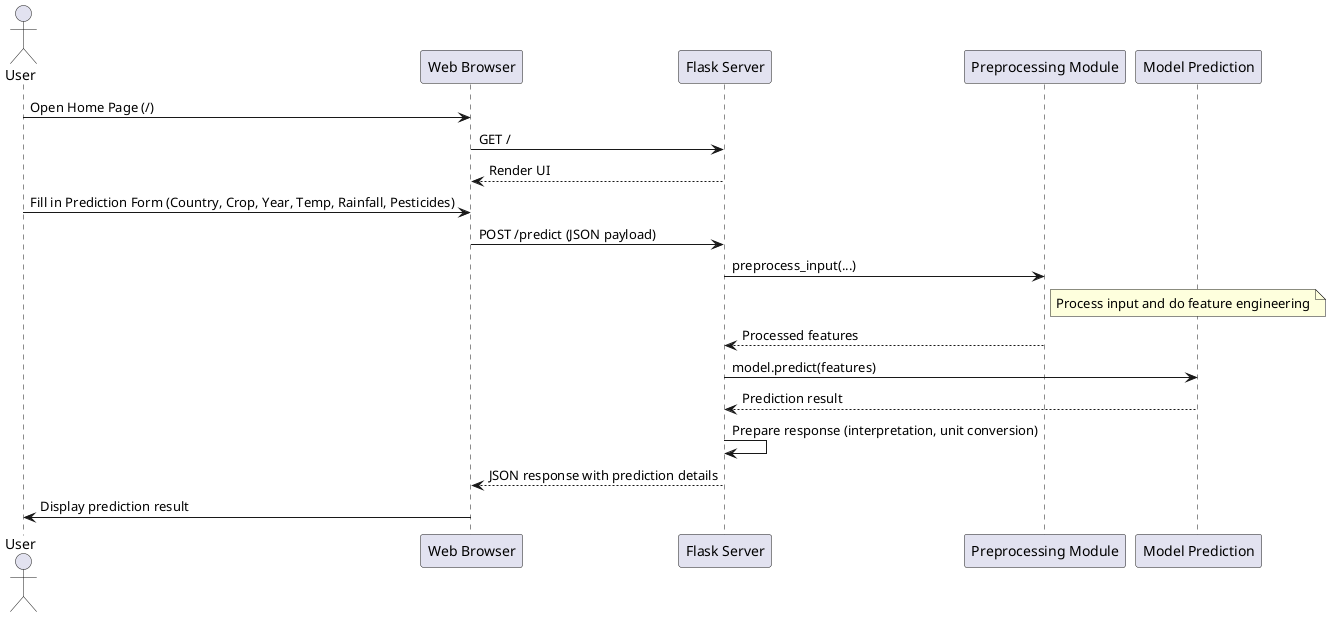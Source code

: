 
@startuml
actor User
participant "Web Browser" as Browser
participant "Flask Server" as Server
participant "Preprocessing Module" as Preproc
participant "Model Prediction" as Model

User -> Browser: Open Home Page (/)
Browser -> Server: GET /
Server --> Browser: Render UI

User -> Browser: Fill in Prediction Form (Country, Crop, Year, Temp, Rainfall, Pesticides)
Browser -> Server: POST /predict (JSON payload)
Server -> Preproc: preprocess_input(...)
note right of Preproc: Process input and do feature engineering
Preproc --> Server: Processed features
Server -> Model: model.predict(features)
Model --> Server: Prediction result
Server -> Server: Prepare response (interpretation, unit conversion)
Server --> Browser: JSON response with prediction details
Browser -> User: Display prediction result
@enduml
